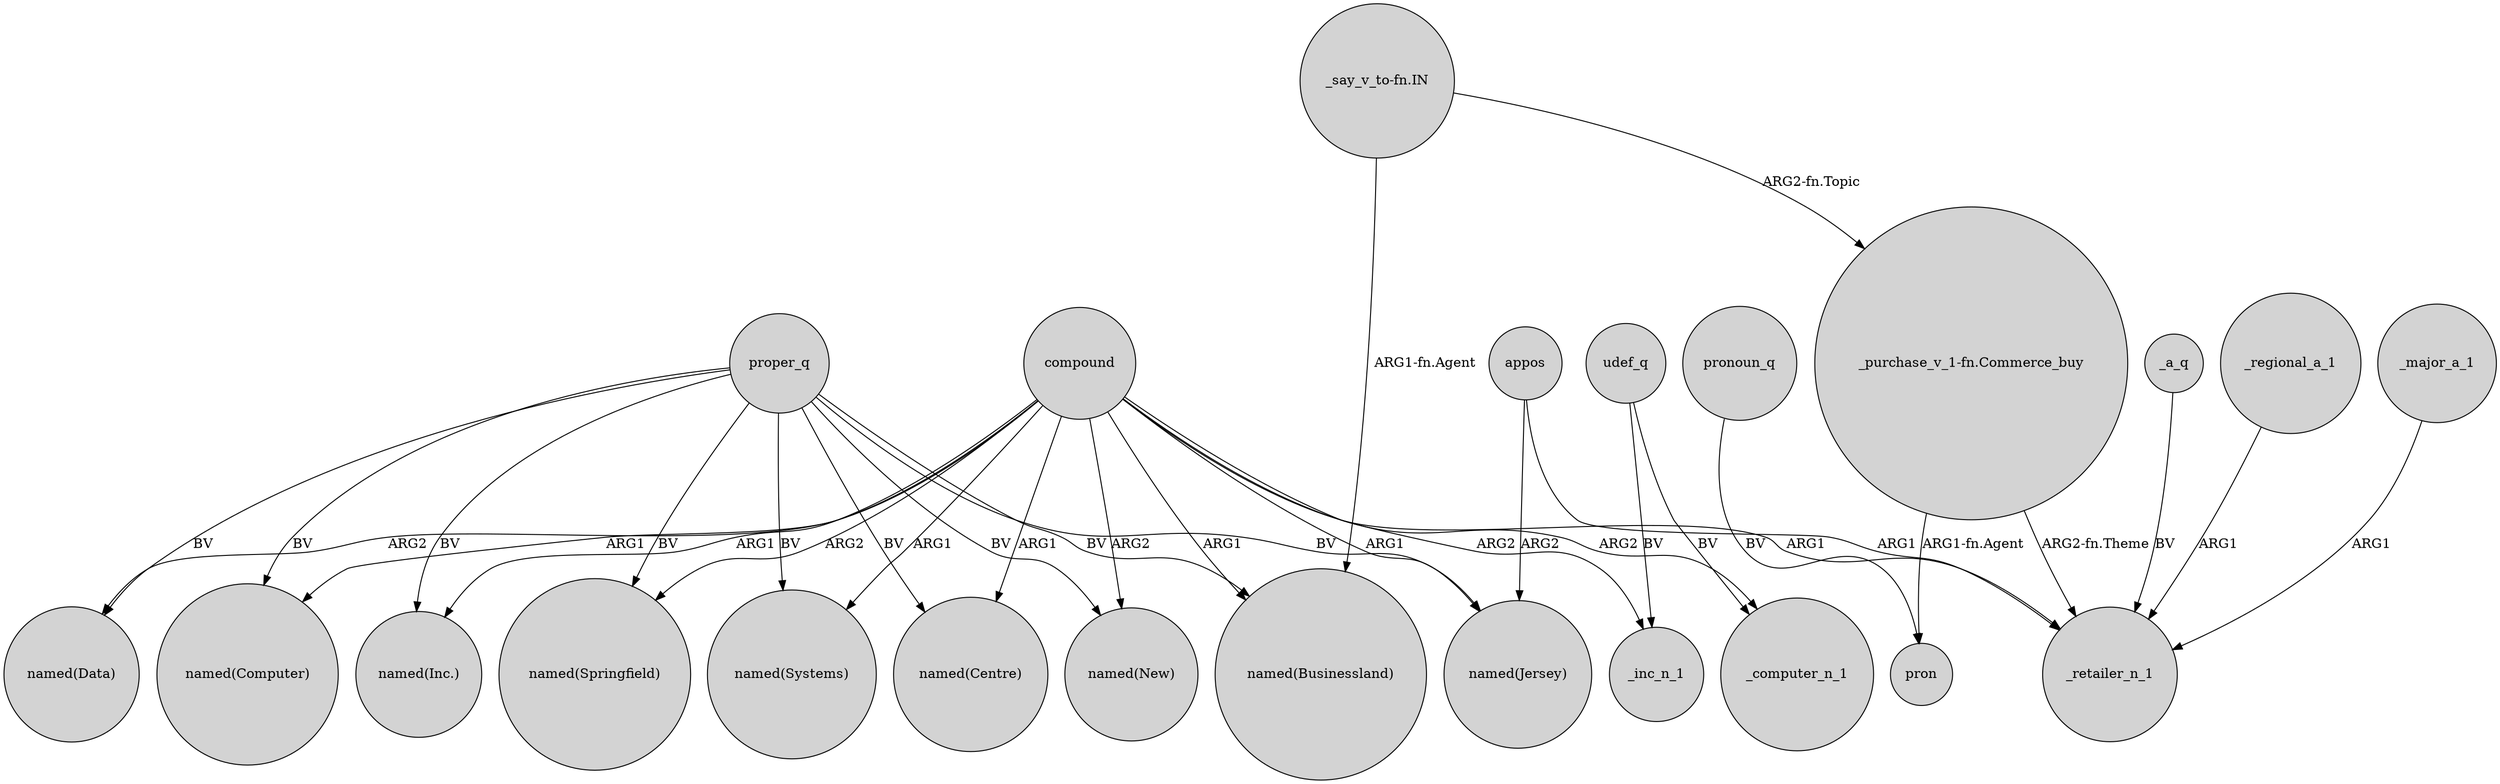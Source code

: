 digraph {
	node [shape=circle style=filled]
	proper_q -> "named(Businessland)" [label=BV]
	proper_q -> "named(Inc.)" [label=BV]
	appos -> _retailer_n_1 [label=ARG1]
	compound -> "named(Springfield)" [label=ARG2]
	udef_q -> _inc_n_1 [label=BV]
	compound -> "named(Centre)" [label=ARG1]
	compound -> "named(New)" [label=ARG2]
	compound -> _retailer_n_1 [label=ARG1]
	proper_q -> "named(Springfield)" [label=BV]
	proper_q -> "named(New)" [label=BV]
	"_purchase_v_1-fn.Commerce_buy" -> _retailer_n_1 [label="ARG2-fn.Theme"]
	udef_q -> _computer_n_1 [label=BV]
	compound -> _computer_n_1 [label=ARG2]
	"_purchase_v_1-fn.Commerce_buy" -> pron [label="ARG1-fn.Agent"]
	compound -> "named(Computer)" [label=ARG1]
	appos -> "named(Jersey)" [label=ARG2]
	compound -> "named(Businessland)" [label=ARG1]
	pronoun_q -> pron [label=BV]
	compound -> "named(Systems)" [label=ARG1]
	_a_q -> _retailer_n_1 [label=BV]
	proper_q -> "named(Data)" [label=BV]
	proper_q -> "named(Centre)" [label=BV]
	compound -> "named(Jersey)" [label=ARG1]
	proper_q -> "named(Systems)" [label=BV]
	compound -> "named(Data)" [label=ARG2]
	"_say_v_to-fn.IN" -> "named(Businessland)" [label="ARG1-fn.Agent"]
	proper_q -> "named(Jersey)" [label=BV]
	proper_q -> "named(Computer)" [label=BV]
	_regional_a_1 -> _retailer_n_1 [label=ARG1]
	_major_a_1 -> _retailer_n_1 [label=ARG1]
	compound -> _inc_n_1 [label=ARG2]
	"_say_v_to-fn.IN" -> "_purchase_v_1-fn.Commerce_buy" [label="ARG2-fn.Topic"]
	compound -> "named(Inc.)" [label=ARG1]
}
